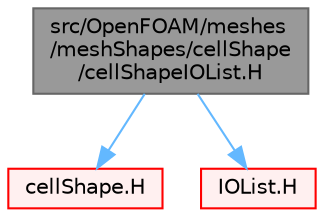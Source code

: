 digraph "src/OpenFOAM/meshes/meshShapes/cellShape/cellShapeIOList.H"
{
 // LATEX_PDF_SIZE
  bgcolor="transparent";
  edge [fontname=Helvetica,fontsize=10,labelfontname=Helvetica,labelfontsize=10];
  node [fontname=Helvetica,fontsize=10,shape=box,height=0.2,width=0.4];
  Node1 [id="Node000001",label="src/OpenFOAM/meshes\l/meshShapes/cellShape\l/cellShapeIOList.H",height=0.2,width=0.4,color="gray40", fillcolor="grey60", style="filled", fontcolor="black",tooltip=" "];
  Node1 -> Node2 [id="edge1_Node000001_Node000002",color="steelblue1",style="solid",tooltip=" "];
  Node2 [id="Node000002",label="cellShape.H",height=0.2,width=0.4,color="red", fillcolor="#FFF0F0", style="filled",URL="$cellShape_8H.html",tooltip=" "];
  Node1 -> Node229 [id="edge2_Node000001_Node000229",color="steelblue1",style="solid",tooltip=" "];
  Node229 [id="Node000229",label="IOList.H",height=0.2,width=0.4,color="red", fillcolor="#FFF0F0", style="filled",URL="$IOList_8H.html",tooltip=" "];
}

